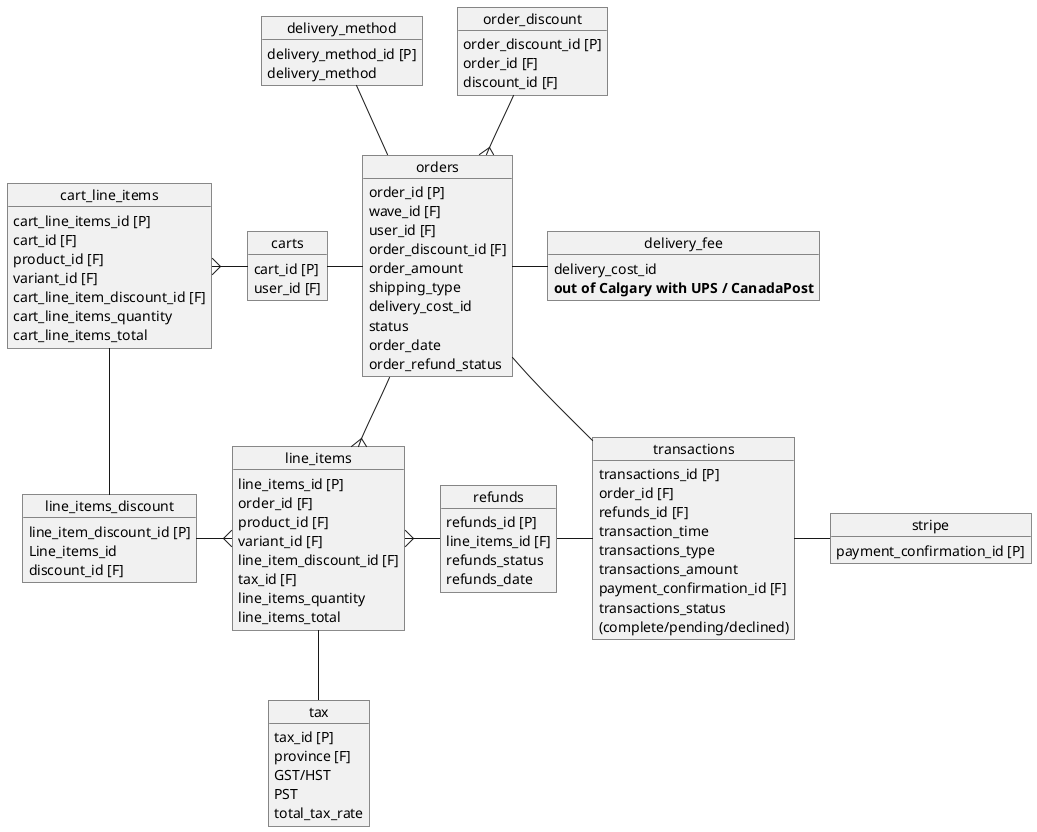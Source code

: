 @startuml
object orders {
    order_id [P]
    wave_id [F]
    user_id [F]
    order_discount_id [F]
    order_amount
    shipping_type
    delivery_cost_id
    status 
    order_date
    order_refund_status
    }

object line_items{
    line_items_id [P]
    order_id [F]
    product_id [F]
    variant_id [F]
    line_item_discount_id [F]
    tax_id [F]
    line_items_quantity
    line_items_total
    }

object tax{
    tax_id [P]
    province [F]
    GST/HST
    PST
    total_tax_rate
    }

object refunds{
    refunds_id [P]
    line_items_id [F]
    refunds_status 
    refunds_date
    }


object transactions{
    transactions_id [P]
    order_id [F]
    refunds_id [F]
    transaction_time
    transactions_type
    transactions_amount
    payment_confirmation_id [F]
    transactions_status 
      (complete/pending/declined)
    }


object carts{
    cart_id [P]
    user_id [F]
    }


object delivery_method{
    delivery_method_id [P]
    delivery_method
    }

object line_items_discount{
    line_item_discount_id [P]
    Line_items_id
    discount_id [F]
    }

object order_discount{
    order_discount_id [P]
    order_id [F]
    discount_id [F]
    }

object stripe{
    payment_confirmation_id [P]
    }

object cart_line_items{
    cart_line_items_id [P]
    cart_id [F]
    product_id [F]
    variant_id [F]
    cart_line_item_discount_id [F]
    cart_line_items_quantity
    cart_line_items_total
    }

object delivery_fee{
    delivery_cost_id
    **out of Calgary with UPS / CanadaPost**
    }    



order_discount --{ orders
carts - orders
orders --{ line_items
line_items }- refunds
orders - transactions
orders -up- delivery_method
refunds - transactions
tax -up- line_items
line_items_discount -{ line_items
line_items_discount -up- cart_line_items
transactions -right- stripe
cart_line_items }-right- carts
orders -right- delivery_fee
@enduml
